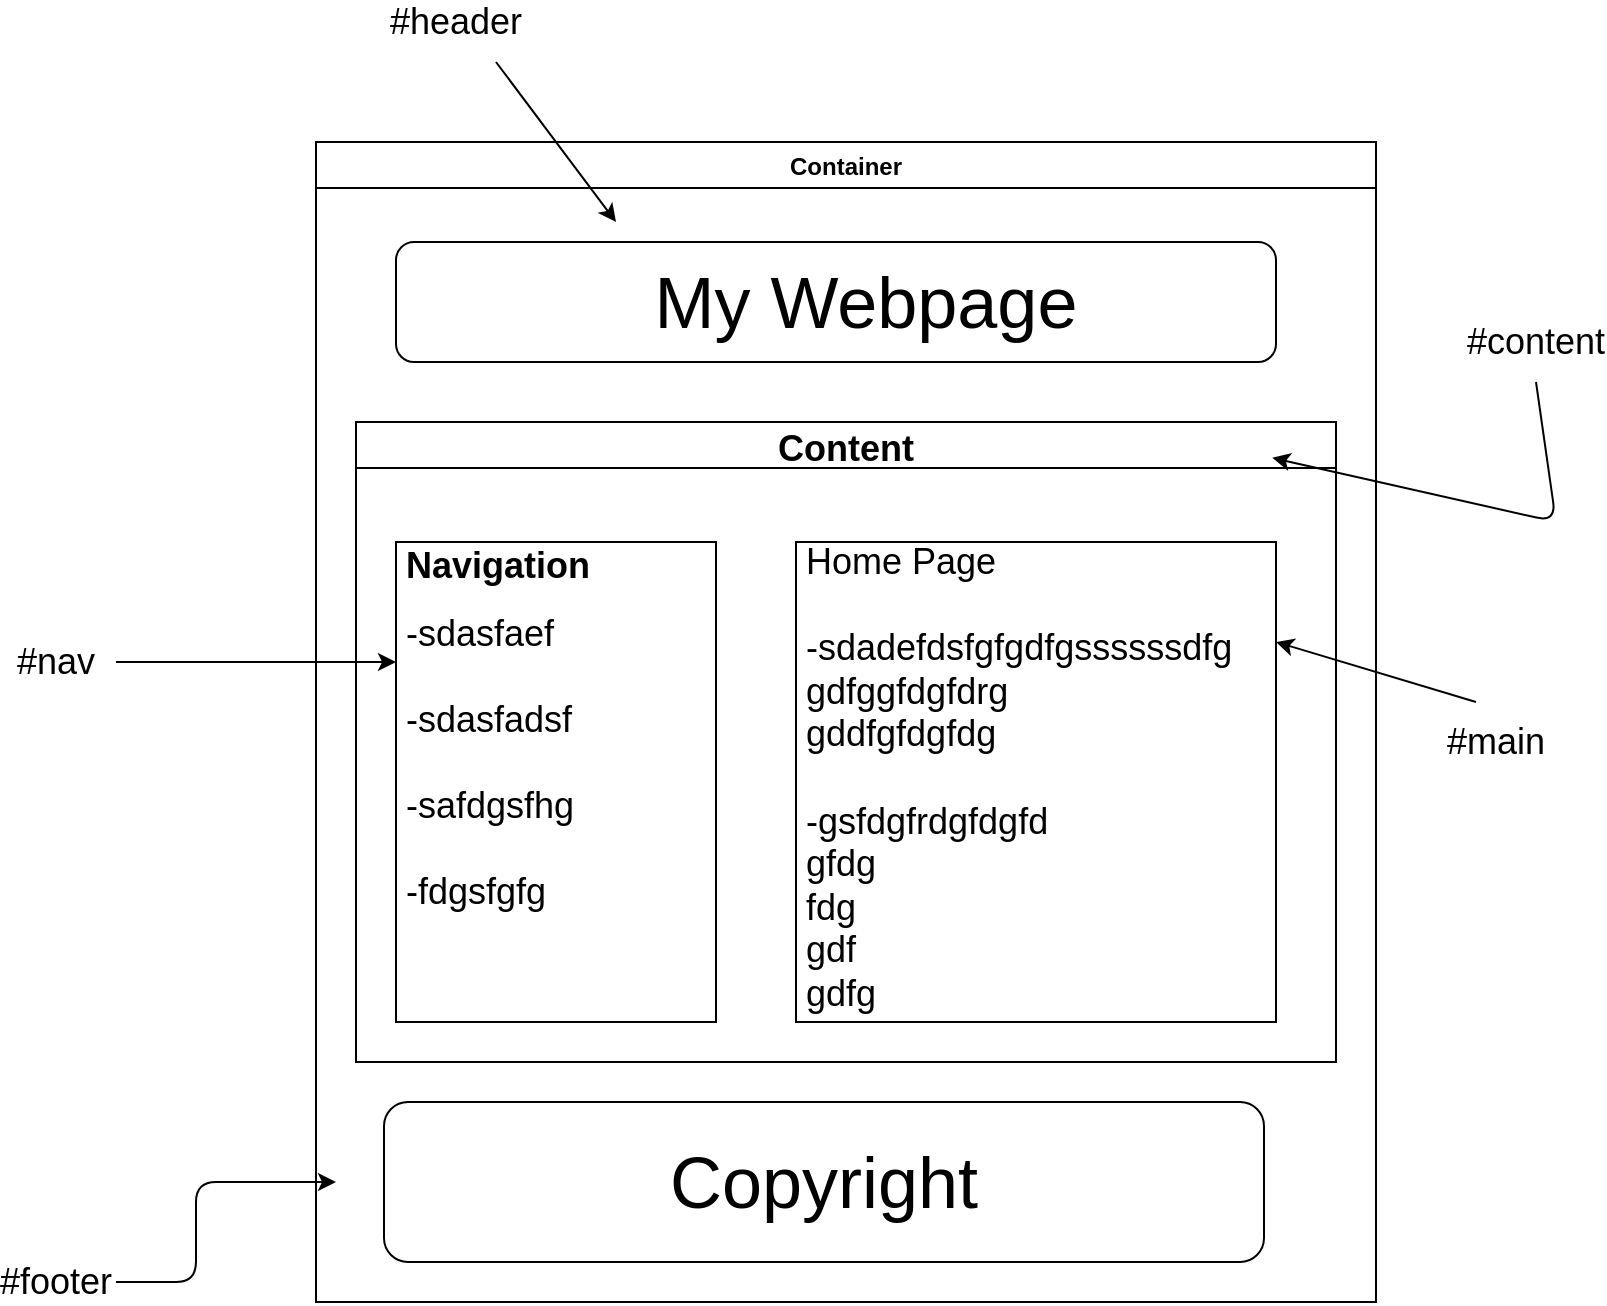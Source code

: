 <mxfile version="13.6.5">
    <diagram id="-Gph0b9YKnWH-68u1Aj-" name="Page-1">
        <mxGraphModel dx="1204" dy="790" grid="1" gridSize="10" guides="1" tooltips="1" connect="1" arrows="1" fold="1" page="1" pageScale="1" pageWidth="827" pageHeight="1169" math="0" shadow="0">
            <root>
                <mxCell id="0"/>
                <mxCell id="1" parent="0"/>
                <mxCell id="2" value="Container" style="swimlane;" vertex="1" parent="1">
                    <mxGeometry x="170" y="120" width="530" height="580" as="geometry">
                        <mxRectangle x="160" y="120" width="90" height="23" as="alternateBounds"/>
                    </mxGeometry>
                </mxCell>
                <mxCell id="3" value="" style="rounded=1;whiteSpace=wrap;html=1;" vertex="1" parent="2">
                    <mxGeometry x="40" y="50" width="440" height="60" as="geometry"/>
                </mxCell>
                <mxCell id="4" value="My Webpage" style="text;html=1;strokeColor=none;fillColor=none;align=center;verticalAlign=middle;whiteSpace=wrap;rounded=0;fontSize=36;" vertex="1" parent="2">
                    <mxGeometry x="150" y="50" width="250" height="60" as="geometry"/>
                </mxCell>
                <mxCell id="6" value="" style="rounded=0;whiteSpace=wrap;html=1;fontSize=36;" vertex="1" parent="2">
                    <mxGeometry x="40" y="200" width="160" height="240" as="geometry"/>
                </mxCell>
                <mxCell id="7" value="" style="whiteSpace=wrap;html=1;aspect=fixed;fontSize=36;" vertex="1" parent="2">
                    <mxGeometry x="240" y="200" width="240" height="240" as="geometry"/>
                </mxCell>
                <mxCell id="8" value="" style="rounded=1;whiteSpace=wrap;html=1;fontSize=36;" vertex="1" parent="2">
                    <mxGeometry x="34" y="480" width="440" height="80" as="geometry"/>
                </mxCell>
                <mxCell id="9" value="Copyright" style="text;html=1;strokeColor=none;fillColor=none;align=center;verticalAlign=middle;whiteSpace=wrap;rounded=0;fontSize=36;" vertex="1" parent="2">
                    <mxGeometry x="234" y="510" width="40" height="20" as="geometry"/>
                </mxCell>
                <mxCell id="10" value="&lt;h1 style=&quot;font-size: 18px&quot;&gt;Navigation&lt;/h1&gt;&lt;div&gt;-sdasfaef&lt;/div&gt;&lt;div&gt;&lt;br&gt;&lt;/div&gt;&lt;div&gt;-sdasfadsf&lt;/div&gt;&lt;div&gt;&lt;br&gt;&lt;/div&gt;&lt;div&gt;-safdgsfhg&lt;/div&gt;&lt;div&gt;&lt;br&gt;&lt;/div&gt;&lt;div&gt;-fdgsfgfg&lt;/div&gt;" style="text;html=1;strokeColor=none;fillColor=none;spacing=5;spacingTop=-20;whiteSpace=wrap;overflow=hidden;rounded=0;fontSize=18;" vertex="1" parent="2">
                    <mxGeometry x="40" y="200" width="160" height="240" as="geometry"/>
                </mxCell>
                <mxCell id="11" value="Home Page&amp;nbsp;&lt;br&gt;&lt;br&gt;-sdadefdsfgfgdfgssssssdfg&lt;br&gt;gdfggfdgfdrg&lt;br&gt;gddfgfdgfdg&lt;br&gt;&lt;br&gt;-gsfdgfrdgfdgfd&lt;br&gt;gfdg&lt;br&gt;fdg&lt;br&gt;gdf&lt;br&gt;gdfg" style="text;html=1;strokeColor=none;fillColor=none;spacing=5;spacingTop=-20;whiteSpace=wrap;overflow=hidden;rounded=0;fontSize=18;" vertex="1" parent="2">
                    <mxGeometry x="240" y="210" width="240" height="230" as="geometry"/>
                </mxCell>
                <mxCell id="25" value="Content" style="swimlane;fontSize=18;" vertex="1" parent="2">
                    <mxGeometry x="20" y="140" width="490" height="320" as="geometry"/>
                </mxCell>
                <mxCell id="17" value="" style="edgeStyle=elbowEdgeStyle;elbow=horizontal;endArrow=classic;html=1;fontSize=18;" edge="1" parent="1">
                    <mxGeometry width="50" height="50" relative="1" as="geometry">
                        <mxPoint x="70" y="690" as="sourcePoint"/>
                        <mxPoint x="180" y="640" as="targetPoint"/>
                        <Array as="points">
                            <mxPoint x="110" y="640"/>
                        </Array>
                    </mxGeometry>
                </mxCell>
                <mxCell id="18" value="" style="endArrow=classic;html=1;fontSize=18;entryX=0;entryY=0.25;entryDx=0;entryDy=0;" edge="1" parent="1" target="10">
                    <mxGeometry relative="1" as="geometry">
                        <mxPoint x="70" y="380" as="sourcePoint"/>
                        <mxPoint x="140" y="380" as="targetPoint"/>
                    </mxGeometry>
                </mxCell>
                <mxCell id="20" value="" style="endArrow=classic;html=1;fontSize=18;" edge="1" parent="1">
                    <mxGeometry relative="1" as="geometry">
                        <mxPoint x="750" y="400" as="sourcePoint"/>
                        <mxPoint x="650" y="370" as="targetPoint"/>
                    </mxGeometry>
                </mxCell>
                <mxCell id="22" value="" style="endArrow=classic;html=1;fontSize=18;" edge="1" parent="1">
                    <mxGeometry width="50" height="50" relative="1" as="geometry">
                        <mxPoint x="260" y="80" as="sourcePoint"/>
                        <mxPoint x="320" y="160" as="targetPoint"/>
                    </mxGeometry>
                </mxCell>
                <mxCell id="23" value="#header" style="text;html=1;strokeColor=none;fillColor=none;align=center;verticalAlign=middle;whiteSpace=wrap;rounded=0;fontSize=18;" vertex="1" parent="1">
                    <mxGeometry x="220" y="50" width="40" height="20" as="geometry"/>
                </mxCell>
                <mxCell id="28" value="" style="endArrow=classic;html=1;fontSize=18;entryX=0.935;entryY=0.056;entryDx=0;entryDy=0;entryPerimeter=0;" edge="1" parent="1" target="25">
                    <mxGeometry width="50" height="50" relative="1" as="geometry">
                        <mxPoint x="780" y="240" as="sourcePoint"/>
                        <mxPoint x="650" y="300" as="targetPoint"/>
                        <Array as="points">
                            <mxPoint x="790" y="310"/>
                        </Array>
                    </mxGeometry>
                </mxCell>
                <mxCell id="29" value="#content" style="text;html=1;strokeColor=none;fillColor=none;align=center;verticalAlign=middle;whiteSpace=wrap;rounded=0;fontSize=18;" vertex="1" parent="1">
                    <mxGeometry x="760" y="210" width="40" height="20" as="geometry"/>
                </mxCell>
                <mxCell id="30" value="#footer" style="text;html=1;strokeColor=none;fillColor=none;align=center;verticalAlign=middle;whiteSpace=wrap;rounded=0;fontSize=18;" vertex="1" parent="1">
                    <mxGeometry x="20" y="680" width="40" height="20" as="geometry"/>
                </mxCell>
                <mxCell id="31" value="#nav" style="text;html=1;strokeColor=none;fillColor=none;align=center;verticalAlign=middle;whiteSpace=wrap;rounded=0;fontSize=18;" vertex="1" parent="1">
                    <mxGeometry x="20" y="370" width="40" height="20" as="geometry"/>
                </mxCell>
                <mxCell id="32" value="#main" style="text;html=1;strokeColor=none;fillColor=none;align=center;verticalAlign=middle;whiteSpace=wrap;rounded=0;fontSize=18;" vertex="1" parent="1">
                    <mxGeometry x="740" y="410" width="40" height="20" as="geometry"/>
                </mxCell>
            </root>
        </mxGraphModel>
    </diagram>
</mxfile>